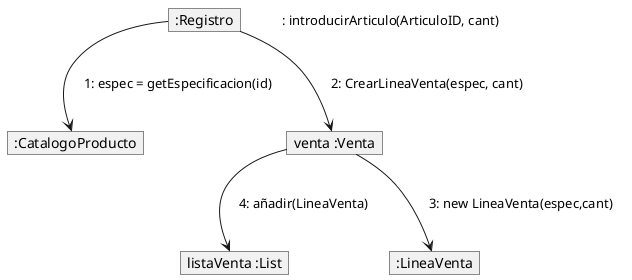 @startuml Diagrama de comunicacion
skinparam noteBackgroundColor transparent
skinparam noteBorderColor transparent
hide members
object ":CatalogoProducto" as catalogo
object ":Registro" as registro
object "venta :Venta" as venta
object "listaVenta :List" as list 
object ":LineaVenta" as linea

note right of registro
   : introducirArticulo(ArticuloID, cant)
end note  

registro --> catalogo
note on link
   1: espec = getEspecificacion(id)
end note

registro --> venta 
note on link
   2: CrearLineaVenta(espec, cant)
end note

venta --> linea
note on link
    3: new LineaVenta(espec,cant)
end note

venta --> list
note on link
    4: añadir(LineaVenta)
end note




@enduml